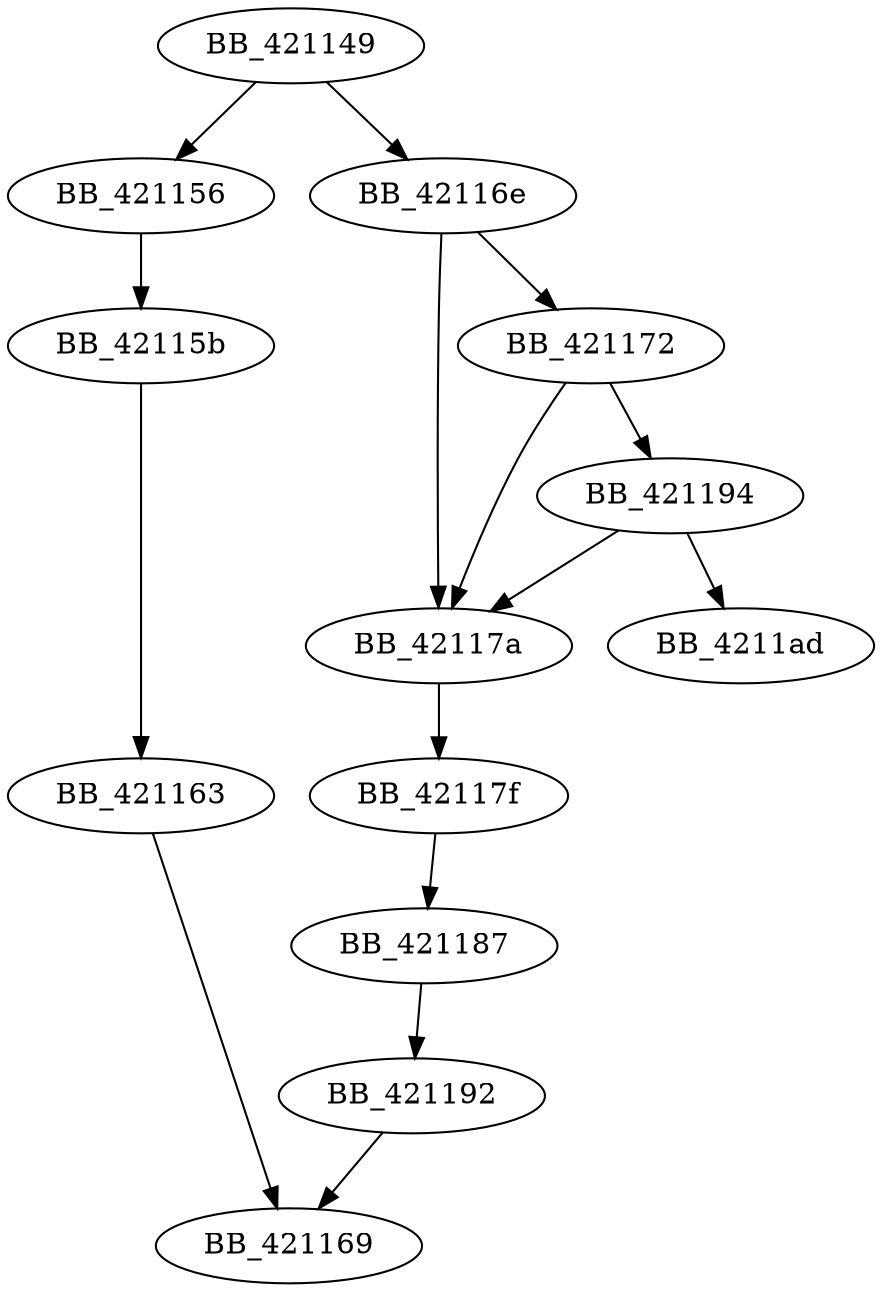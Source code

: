 DiGraph __get_osfhandle{
BB_421149->BB_421156
BB_421149->BB_42116e
BB_421156->BB_42115b
BB_42115b->BB_421163
BB_421163->BB_421169
BB_42116e->BB_421172
BB_42116e->BB_42117a
BB_421172->BB_42117a
BB_421172->BB_421194
BB_42117a->BB_42117f
BB_42117f->BB_421187
BB_421187->BB_421192
BB_421192->BB_421169
BB_421194->BB_42117a
BB_421194->BB_4211ad
}

